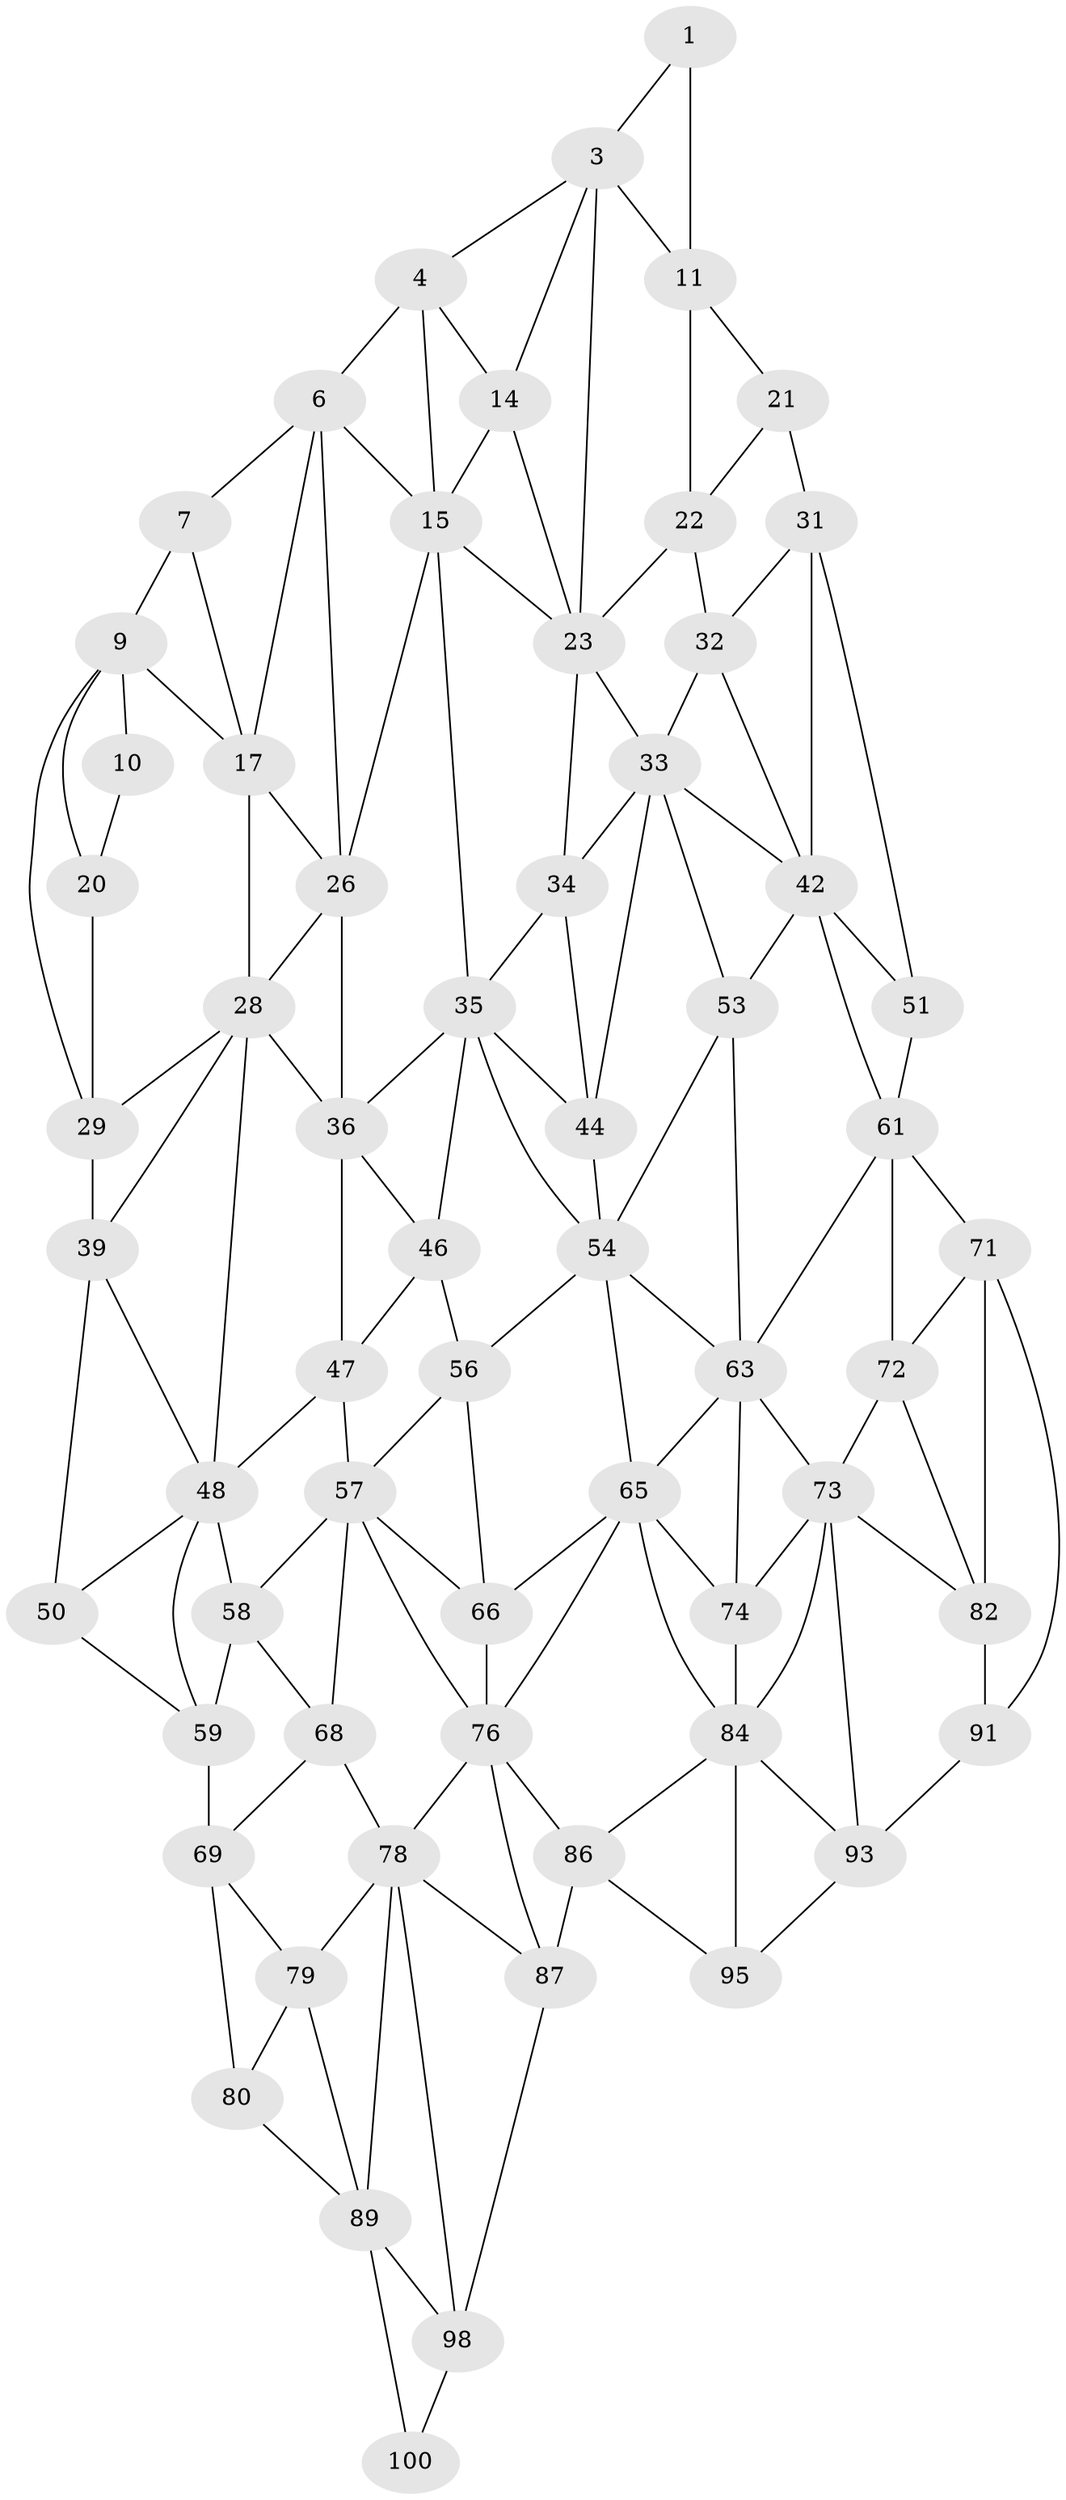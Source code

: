 // original degree distribution, {2: 0.04, 3: 0.32, 4: 0.64}
// Generated by graph-tools (version 1.1) at 2025/38/02/21/25 10:38:57]
// undirected, 62 vertices, 136 edges
graph export_dot {
graph [start="1"]
  node [color=gray90,style=filled];
  1 [super="+2"];
  3 [super="+13"];
  4 [super="+5"];
  6 [super="+16"];
  7 [super="+8"];
  9 [super="+19"];
  10;
  11 [super="+12"];
  14;
  15 [super="+25"];
  17 [super="+18"];
  20;
  21;
  22;
  23 [super="+24"];
  26 [super="+27"];
  28 [super="+38"];
  29 [super="+30"];
  31 [super="+41"];
  32;
  33 [super="+43"];
  34;
  35 [super="+45"];
  36 [super="+37"];
  39 [super="+40"];
  42 [super="+52"];
  44;
  46;
  47;
  48 [super="+49"];
  50;
  51;
  53;
  54 [super="+55"];
  56;
  57 [super="+67"];
  58;
  59 [super="+60"];
  61 [super="+62"];
  63 [super="+64"];
  65 [super="+75"];
  66;
  68;
  69 [super="+70"];
  71 [super="+81"];
  72;
  73 [super="+83"];
  74;
  76 [super="+77"];
  78 [super="+88"];
  79;
  80;
  82;
  84 [super="+85"];
  86 [super="+96"];
  87 [super="+97"];
  89 [super="+90"];
  91 [super="+92"];
  93 [super="+94"];
  95;
  98 [super="+99"];
  100;
  1 -- 11 [weight=2];
  1 -- 3;
  3 -- 4;
  3 -- 11;
  3 -- 14;
  3 -- 23;
  4 -- 14;
  4 -- 6;
  4 -- 15;
  6 -- 7;
  6 -- 17;
  6 -- 26;
  6 -- 15;
  7 -- 17 [weight=2];
  7 -- 9;
  9 -- 10;
  9 -- 20;
  9 -- 29;
  9 -- 17;
  10 -- 20;
  11 -- 21;
  11 -- 22;
  14 -- 15;
  14 -- 23;
  15 -- 26;
  15 -- 35;
  15 -- 23;
  17 -- 26;
  17 -- 28;
  20 -- 29;
  21 -- 31;
  21 -- 22;
  22 -- 32;
  22 -- 23;
  23 -- 33;
  23 -- 34;
  26 -- 36 [weight=2];
  26 -- 28;
  28 -- 29;
  28 -- 48;
  28 -- 36;
  28 -- 39;
  29 -- 39 [weight=2];
  31 -- 32;
  31 -- 42;
  31 -- 51;
  32 -- 42;
  32 -- 33;
  33 -- 34;
  33 -- 42;
  33 -- 44;
  33 -- 53;
  34 -- 44;
  34 -- 35;
  35 -- 36;
  35 -- 46;
  35 -- 44;
  35 -- 54;
  36 -- 46;
  36 -- 47;
  39 -- 48;
  39 -- 50;
  42 -- 51;
  42 -- 53;
  42 -- 61;
  44 -- 54;
  46 -- 56;
  46 -- 47;
  47 -- 57;
  47 -- 48;
  48 -- 58;
  48 -- 50;
  48 -- 59;
  50 -- 59;
  51 -- 61;
  53 -- 63;
  53 -- 54;
  54 -- 56;
  54 -- 65;
  54 -- 63;
  56 -- 66;
  56 -- 57;
  57 -- 58;
  57 -- 66;
  57 -- 68;
  57 -- 76;
  58 -- 68;
  58 -- 59;
  59 -- 69 [weight=2];
  61 -- 71;
  61 -- 72;
  61 -- 63;
  63 -- 73;
  63 -- 65;
  63 -- 74;
  65 -- 66;
  65 -- 74;
  65 -- 76;
  65 -- 84;
  66 -- 76;
  68 -- 78;
  68 -- 69;
  69 -- 79;
  69 -- 80;
  71 -- 72;
  71 -- 82;
  71 -- 91;
  72 -- 82;
  72 -- 73;
  73 -- 74;
  73 -- 82;
  73 -- 84;
  73 -- 93;
  74 -- 84;
  76 -- 86;
  76 -- 78;
  76 -- 87;
  78 -- 79;
  78 -- 89;
  78 -- 98;
  78 -- 87;
  79 -- 89;
  79 -- 80;
  80 -- 89;
  82 -- 91;
  84 -- 86;
  84 -- 95;
  84 -- 93;
  86 -- 87 [weight=2];
  86 -- 95;
  87 -- 98;
  89 -- 98;
  89 -- 100;
  91 -- 93;
  93 -- 95;
  98 -- 100;
}
